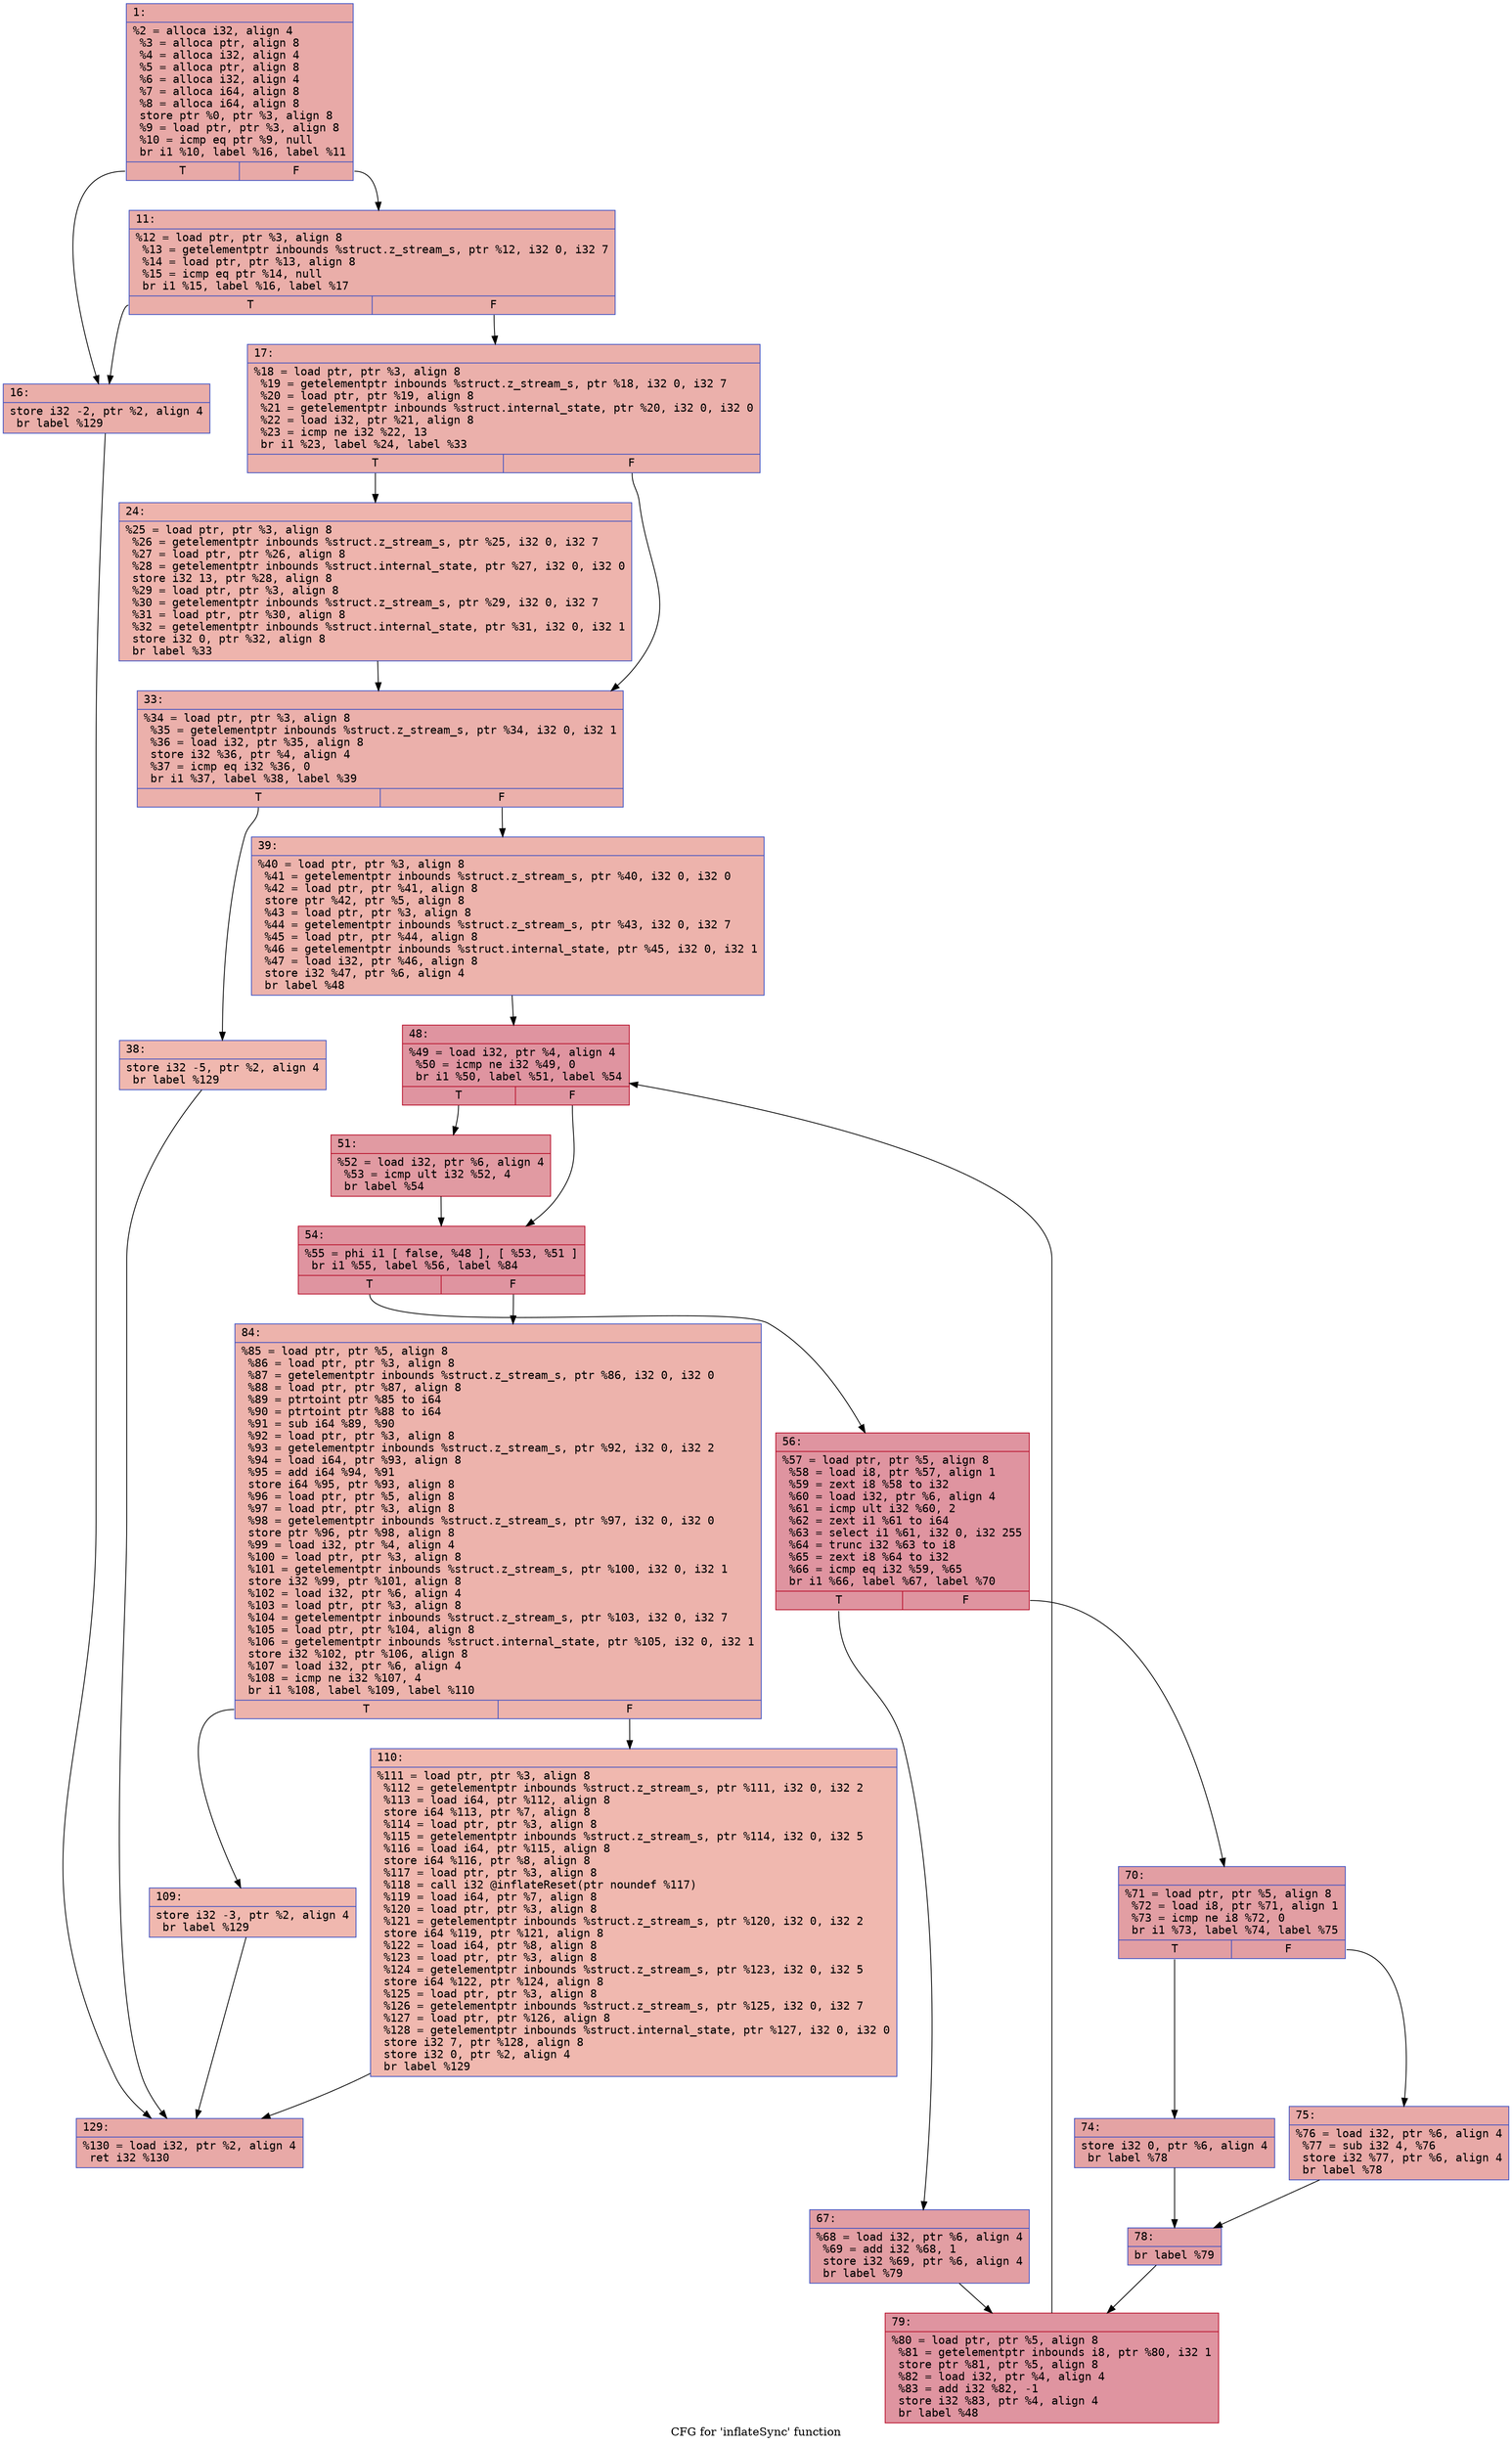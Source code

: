 digraph "CFG for 'inflateSync' function" {
	label="CFG for 'inflateSync' function";

	Node0x60000067def0 [shape=record,color="#3d50c3ff", style=filled, fillcolor="#ca3b3770" fontname="Courier",label="{1:\l|  %2 = alloca i32, align 4\l  %3 = alloca ptr, align 8\l  %4 = alloca i32, align 4\l  %5 = alloca ptr, align 8\l  %6 = alloca i32, align 4\l  %7 = alloca i64, align 8\l  %8 = alloca i64, align 8\l  store ptr %0, ptr %3, align 8\l  %9 = load ptr, ptr %3, align 8\l  %10 = icmp eq ptr %9, null\l  br i1 %10, label %16, label %11\l|{<s0>T|<s1>F}}"];
	Node0x60000067def0:s0 -> Node0x60000067e2b0[tooltip="1 -> 16\nProbability 37.50%" ];
	Node0x60000067def0:s1 -> Node0x60000067e260[tooltip="1 -> 11\nProbability 62.50%" ];
	Node0x60000067e260 [shape=record,color="#3d50c3ff", style=filled, fillcolor="#d0473d70" fontname="Courier",label="{11:\l|  %12 = load ptr, ptr %3, align 8\l  %13 = getelementptr inbounds %struct.z_stream_s, ptr %12, i32 0, i32 7\l  %14 = load ptr, ptr %13, align 8\l  %15 = icmp eq ptr %14, null\l  br i1 %15, label %16, label %17\l|{<s0>T|<s1>F}}"];
	Node0x60000067e260:s0 -> Node0x60000067e2b0[tooltip="11 -> 16\nProbability 37.50%" ];
	Node0x60000067e260:s1 -> Node0x60000067e300[tooltip="11 -> 17\nProbability 62.50%" ];
	Node0x60000067e2b0 [shape=record,color="#3d50c3ff", style=filled, fillcolor="#d0473d70" fontname="Courier",label="{16:\l|  store i32 -2, ptr %2, align 4\l  br label %129\l}"];
	Node0x60000067e2b0 -> Node0x60000067e8a0[tooltip="16 -> 129\nProbability 100.00%" ];
	Node0x60000067e300 [shape=record,color="#3d50c3ff", style=filled, fillcolor="#d24b4070" fontname="Courier",label="{17:\l|  %18 = load ptr, ptr %3, align 8\l  %19 = getelementptr inbounds %struct.z_stream_s, ptr %18, i32 0, i32 7\l  %20 = load ptr, ptr %19, align 8\l  %21 = getelementptr inbounds %struct.internal_state, ptr %20, i32 0, i32 0\l  %22 = load i32, ptr %21, align 8\l  %23 = icmp ne i32 %22, 13\l  br i1 %23, label %24, label %33\l|{<s0>T|<s1>F}}"];
	Node0x60000067e300:s0 -> Node0x60000067e350[tooltip="17 -> 24\nProbability 50.00%" ];
	Node0x60000067e300:s1 -> Node0x60000067e3a0[tooltip="17 -> 33\nProbability 50.00%" ];
	Node0x60000067e350 [shape=record,color="#3d50c3ff", style=filled, fillcolor="#d8564670" fontname="Courier",label="{24:\l|  %25 = load ptr, ptr %3, align 8\l  %26 = getelementptr inbounds %struct.z_stream_s, ptr %25, i32 0, i32 7\l  %27 = load ptr, ptr %26, align 8\l  %28 = getelementptr inbounds %struct.internal_state, ptr %27, i32 0, i32 0\l  store i32 13, ptr %28, align 8\l  %29 = load ptr, ptr %3, align 8\l  %30 = getelementptr inbounds %struct.z_stream_s, ptr %29, i32 0, i32 7\l  %31 = load ptr, ptr %30, align 8\l  %32 = getelementptr inbounds %struct.internal_state, ptr %31, i32 0, i32 1\l  store i32 0, ptr %32, align 8\l  br label %33\l}"];
	Node0x60000067e350 -> Node0x60000067e3a0[tooltip="24 -> 33\nProbability 100.00%" ];
	Node0x60000067e3a0 [shape=record,color="#3d50c3ff", style=filled, fillcolor="#d24b4070" fontname="Courier",label="{33:\l|  %34 = load ptr, ptr %3, align 8\l  %35 = getelementptr inbounds %struct.z_stream_s, ptr %34, i32 0, i32 1\l  %36 = load i32, ptr %35, align 8\l  store i32 %36, ptr %4, align 4\l  %37 = icmp eq i32 %36, 0\l  br i1 %37, label %38, label %39\l|{<s0>T|<s1>F}}"];
	Node0x60000067e3a0:s0 -> Node0x60000067e3f0[tooltip="33 -> 38\nProbability 37.50%" ];
	Node0x60000067e3a0:s1 -> Node0x60000067e440[tooltip="33 -> 39\nProbability 62.50%" ];
	Node0x60000067e3f0 [shape=record,color="#3d50c3ff", style=filled, fillcolor="#dc5d4a70" fontname="Courier",label="{38:\l|  store i32 -5, ptr %2, align 4\l  br label %129\l}"];
	Node0x60000067e3f0 -> Node0x60000067e8a0[tooltip="38 -> 129\nProbability 100.00%" ];
	Node0x60000067e440 [shape=record,color="#3d50c3ff", style=filled, fillcolor="#d6524470" fontname="Courier",label="{39:\l|  %40 = load ptr, ptr %3, align 8\l  %41 = getelementptr inbounds %struct.z_stream_s, ptr %40, i32 0, i32 0\l  %42 = load ptr, ptr %41, align 8\l  store ptr %42, ptr %5, align 8\l  %43 = load ptr, ptr %3, align 8\l  %44 = getelementptr inbounds %struct.z_stream_s, ptr %43, i32 0, i32 7\l  %45 = load ptr, ptr %44, align 8\l  %46 = getelementptr inbounds %struct.internal_state, ptr %45, i32 0, i32 1\l  %47 = load i32, ptr %46, align 8\l  store i32 %47, ptr %6, align 4\l  br label %48\l}"];
	Node0x60000067e440 -> Node0x60000067e490[tooltip="39 -> 48\nProbability 100.00%" ];
	Node0x60000067e490 [shape=record,color="#b70d28ff", style=filled, fillcolor="#b70d2870" fontname="Courier",label="{48:\l|  %49 = load i32, ptr %4, align 4\l  %50 = icmp ne i32 %49, 0\l  br i1 %50, label %51, label %54\l|{<s0>T|<s1>F}}"];
	Node0x60000067e490:s0 -> Node0x60000067e4e0[tooltip="48 -> 51\nProbability 62.50%" ];
	Node0x60000067e490:s1 -> Node0x60000067e530[tooltip="48 -> 54\nProbability 37.50%" ];
	Node0x60000067e4e0 [shape=record,color="#b70d28ff", style=filled, fillcolor="#bb1b2c70" fontname="Courier",label="{51:\l|  %52 = load i32, ptr %6, align 4\l  %53 = icmp ult i32 %52, 4\l  br label %54\l}"];
	Node0x60000067e4e0 -> Node0x60000067e530[tooltip="51 -> 54\nProbability 100.00%" ];
	Node0x60000067e530 [shape=record,color="#b70d28ff", style=filled, fillcolor="#b70d2870" fontname="Courier",label="{54:\l|  %55 = phi i1 [ false, %48 ], [ %53, %51 ]\l  br i1 %55, label %56, label %84\l|{<s0>T|<s1>F}}"];
	Node0x60000067e530:s0 -> Node0x60000067e580[tooltip="54 -> 56\nProbability 96.88%" ];
	Node0x60000067e530:s1 -> Node0x60000067e7b0[tooltip="54 -> 84\nProbability 3.12%" ];
	Node0x60000067e580 [shape=record,color="#b70d28ff", style=filled, fillcolor="#b70d2870" fontname="Courier",label="{56:\l|  %57 = load ptr, ptr %5, align 8\l  %58 = load i8, ptr %57, align 1\l  %59 = zext i8 %58 to i32\l  %60 = load i32, ptr %6, align 4\l  %61 = icmp ult i32 %60, 2\l  %62 = zext i1 %61 to i64\l  %63 = select i1 %61, i32 0, i32 255\l  %64 = trunc i32 %63 to i8\l  %65 = zext i8 %64 to i32\l  %66 = icmp eq i32 %59, %65\l  br i1 %66, label %67, label %70\l|{<s0>T|<s1>F}}"];
	Node0x60000067e580:s0 -> Node0x60000067e5d0[tooltip="56 -> 67\nProbability 50.00%" ];
	Node0x60000067e580:s1 -> Node0x60000067e620[tooltip="56 -> 70\nProbability 50.00%" ];
	Node0x60000067e5d0 [shape=record,color="#3d50c3ff", style=filled, fillcolor="#be242e70" fontname="Courier",label="{67:\l|  %68 = load i32, ptr %6, align 4\l  %69 = add i32 %68, 1\l  store i32 %69, ptr %6, align 4\l  br label %79\l}"];
	Node0x60000067e5d0 -> Node0x60000067e760[tooltip="67 -> 79\nProbability 100.00%" ];
	Node0x60000067e620 [shape=record,color="#3d50c3ff", style=filled, fillcolor="#be242e70" fontname="Courier",label="{70:\l|  %71 = load ptr, ptr %5, align 8\l  %72 = load i8, ptr %71, align 1\l  %73 = icmp ne i8 %72, 0\l  br i1 %73, label %74, label %75\l|{<s0>T|<s1>F}}"];
	Node0x60000067e620:s0 -> Node0x60000067e670[tooltip="70 -> 74\nProbability 62.50%" ];
	Node0x60000067e620:s1 -> Node0x60000067e6c0[tooltip="70 -> 75\nProbability 37.50%" ];
	Node0x60000067e670 [shape=record,color="#3d50c3ff", style=filled, fillcolor="#c32e3170" fontname="Courier",label="{74:\l|  store i32 0, ptr %6, align 4\l  br label %78\l}"];
	Node0x60000067e670 -> Node0x60000067e710[tooltip="74 -> 78\nProbability 100.00%" ];
	Node0x60000067e6c0 [shape=record,color="#3d50c3ff", style=filled, fillcolor="#ca3b3770" fontname="Courier",label="{75:\l|  %76 = load i32, ptr %6, align 4\l  %77 = sub i32 4, %76\l  store i32 %77, ptr %6, align 4\l  br label %78\l}"];
	Node0x60000067e6c0 -> Node0x60000067e710[tooltip="75 -> 78\nProbability 100.00%" ];
	Node0x60000067e710 [shape=record,color="#3d50c3ff", style=filled, fillcolor="#be242e70" fontname="Courier",label="{78:\l|  br label %79\l}"];
	Node0x60000067e710 -> Node0x60000067e760[tooltip="78 -> 79\nProbability 100.00%" ];
	Node0x60000067e760 [shape=record,color="#b70d28ff", style=filled, fillcolor="#b70d2870" fontname="Courier",label="{79:\l|  %80 = load ptr, ptr %5, align 8\l  %81 = getelementptr inbounds i8, ptr %80, i32 1\l  store ptr %81, ptr %5, align 8\l  %82 = load i32, ptr %4, align 4\l  %83 = add i32 %82, -1\l  store i32 %83, ptr %4, align 4\l  br label %48\l}"];
	Node0x60000067e760 -> Node0x60000067e490[tooltip="79 -> 48\nProbability 100.00%" ];
	Node0x60000067e7b0 [shape=record,color="#3d50c3ff", style=filled, fillcolor="#d6524470" fontname="Courier",label="{84:\l|  %85 = load ptr, ptr %5, align 8\l  %86 = load ptr, ptr %3, align 8\l  %87 = getelementptr inbounds %struct.z_stream_s, ptr %86, i32 0, i32 0\l  %88 = load ptr, ptr %87, align 8\l  %89 = ptrtoint ptr %85 to i64\l  %90 = ptrtoint ptr %88 to i64\l  %91 = sub i64 %89, %90\l  %92 = load ptr, ptr %3, align 8\l  %93 = getelementptr inbounds %struct.z_stream_s, ptr %92, i32 0, i32 2\l  %94 = load i64, ptr %93, align 8\l  %95 = add i64 %94, %91\l  store i64 %95, ptr %93, align 8\l  %96 = load ptr, ptr %5, align 8\l  %97 = load ptr, ptr %3, align 8\l  %98 = getelementptr inbounds %struct.z_stream_s, ptr %97, i32 0, i32 0\l  store ptr %96, ptr %98, align 8\l  %99 = load i32, ptr %4, align 4\l  %100 = load ptr, ptr %3, align 8\l  %101 = getelementptr inbounds %struct.z_stream_s, ptr %100, i32 0, i32 1\l  store i32 %99, ptr %101, align 8\l  %102 = load i32, ptr %6, align 4\l  %103 = load ptr, ptr %3, align 8\l  %104 = getelementptr inbounds %struct.z_stream_s, ptr %103, i32 0, i32 7\l  %105 = load ptr, ptr %104, align 8\l  %106 = getelementptr inbounds %struct.internal_state, ptr %105, i32 0, i32 1\l  store i32 %102, ptr %106, align 8\l  %107 = load i32, ptr %6, align 4\l  %108 = icmp ne i32 %107, 4\l  br i1 %108, label %109, label %110\l|{<s0>T|<s1>F}}"];
	Node0x60000067e7b0:s0 -> Node0x60000067e800[tooltip="84 -> 109\nProbability 50.00%" ];
	Node0x60000067e7b0:s1 -> Node0x60000067e850[tooltip="84 -> 110\nProbability 50.00%" ];
	Node0x60000067e800 [shape=record,color="#3d50c3ff", style=filled, fillcolor="#dc5d4a70" fontname="Courier",label="{109:\l|  store i32 -3, ptr %2, align 4\l  br label %129\l}"];
	Node0x60000067e800 -> Node0x60000067e8a0[tooltip="109 -> 129\nProbability 100.00%" ];
	Node0x60000067e850 [shape=record,color="#3d50c3ff", style=filled, fillcolor="#dc5d4a70" fontname="Courier",label="{110:\l|  %111 = load ptr, ptr %3, align 8\l  %112 = getelementptr inbounds %struct.z_stream_s, ptr %111, i32 0, i32 2\l  %113 = load i64, ptr %112, align 8\l  store i64 %113, ptr %7, align 8\l  %114 = load ptr, ptr %3, align 8\l  %115 = getelementptr inbounds %struct.z_stream_s, ptr %114, i32 0, i32 5\l  %116 = load i64, ptr %115, align 8\l  store i64 %116, ptr %8, align 8\l  %117 = load ptr, ptr %3, align 8\l  %118 = call i32 @inflateReset(ptr noundef %117)\l  %119 = load i64, ptr %7, align 8\l  %120 = load ptr, ptr %3, align 8\l  %121 = getelementptr inbounds %struct.z_stream_s, ptr %120, i32 0, i32 2\l  store i64 %119, ptr %121, align 8\l  %122 = load i64, ptr %8, align 8\l  %123 = load ptr, ptr %3, align 8\l  %124 = getelementptr inbounds %struct.z_stream_s, ptr %123, i32 0, i32 5\l  store i64 %122, ptr %124, align 8\l  %125 = load ptr, ptr %3, align 8\l  %126 = getelementptr inbounds %struct.z_stream_s, ptr %125, i32 0, i32 7\l  %127 = load ptr, ptr %126, align 8\l  %128 = getelementptr inbounds %struct.internal_state, ptr %127, i32 0, i32 0\l  store i32 7, ptr %128, align 8\l  store i32 0, ptr %2, align 4\l  br label %129\l}"];
	Node0x60000067e850 -> Node0x60000067e8a0[tooltip="110 -> 129\nProbability 100.00%" ];
	Node0x60000067e8a0 [shape=record,color="#3d50c3ff", style=filled, fillcolor="#ca3b3770" fontname="Courier",label="{129:\l|  %130 = load i32, ptr %2, align 4\l  ret i32 %130\l}"];
}
